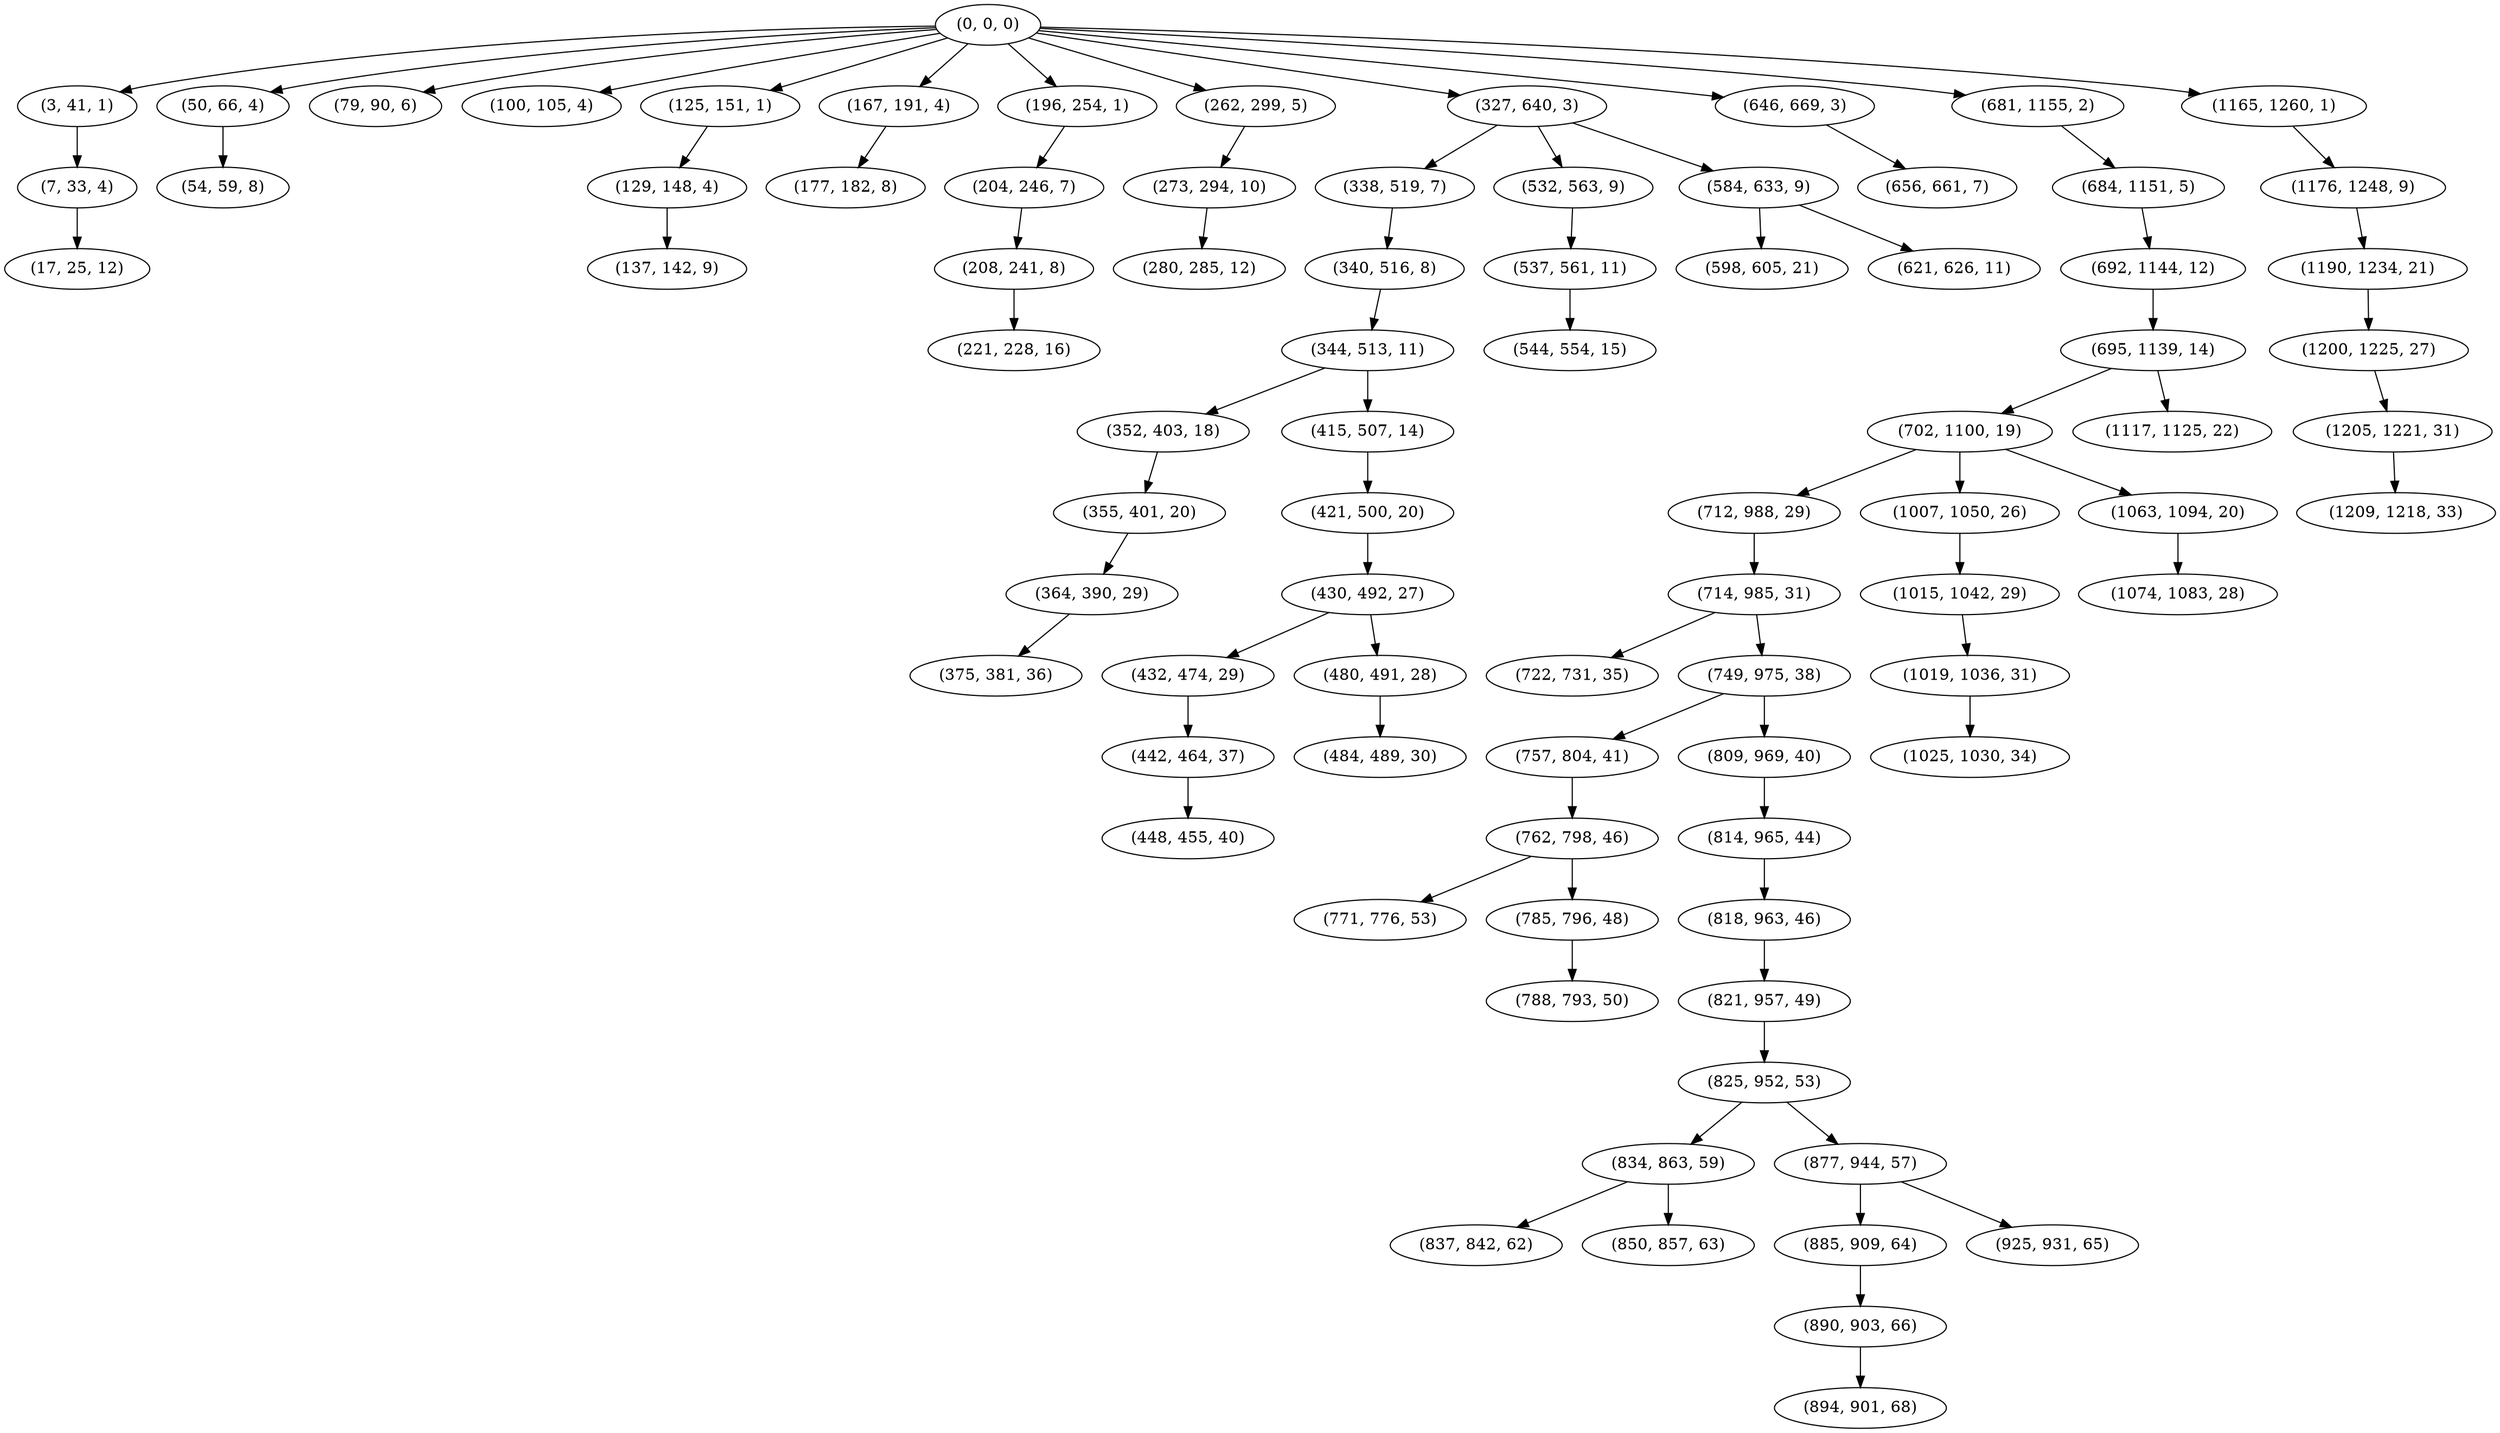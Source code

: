 digraph tree {
    "(0, 0, 0)";
    "(3, 41, 1)";
    "(7, 33, 4)";
    "(17, 25, 12)";
    "(50, 66, 4)";
    "(54, 59, 8)";
    "(79, 90, 6)";
    "(100, 105, 4)";
    "(125, 151, 1)";
    "(129, 148, 4)";
    "(137, 142, 9)";
    "(167, 191, 4)";
    "(177, 182, 8)";
    "(196, 254, 1)";
    "(204, 246, 7)";
    "(208, 241, 8)";
    "(221, 228, 16)";
    "(262, 299, 5)";
    "(273, 294, 10)";
    "(280, 285, 12)";
    "(327, 640, 3)";
    "(338, 519, 7)";
    "(340, 516, 8)";
    "(344, 513, 11)";
    "(352, 403, 18)";
    "(355, 401, 20)";
    "(364, 390, 29)";
    "(375, 381, 36)";
    "(415, 507, 14)";
    "(421, 500, 20)";
    "(430, 492, 27)";
    "(432, 474, 29)";
    "(442, 464, 37)";
    "(448, 455, 40)";
    "(480, 491, 28)";
    "(484, 489, 30)";
    "(532, 563, 9)";
    "(537, 561, 11)";
    "(544, 554, 15)";
    "(584, 633, 9)";
    "(598, 605, 21)";
    "(621, 626, 11)";
    "(646, 669, 3)";
    "(656, 661, 7)";
    "(681, 1155, 2)";
    "(684, 1151, 5)";
    "(692, 1144, 12)";
    "(695, 1139, 14)";
    "(702, 1100, 19)";
    "(712, 988, 29)";
    "(714, 985, 31)";
    "(722, 731, 35)";
    "(749, 975, 38)";
    "(757, 804, 41)";
    "(762, 798, 46)";
    "(771, 776, 53)";
    "(785, 796, 48)";
    "(788, 793, 50)";
    "(809, 969, 40)";
    "(814, 965, 44)";
    "(818, 963, 46)";
    "(821, 957, 49)";
    "(825, 952, 53)";
    "(834, 863, 59)";
    "(837, 842, 62)";
    "(850, 857, 63)";
    "(877, 944, 57)";
    "(885, 909, 64)";
    "(890, 903, 66)";
    "(894, 901, 68)";
    "(925, 931, 65)";
    "(1007, 1050, 26)";
    "(1015, 1042, 29)";
    "(1019, 1036, 31)";
    "(1025, 1030, 34)";
    "(1063, 1094, 20)";
    "(1074, 1083, 28)";
    "(1117, 1125, 22)";
    "(1165, 1260, 1)";
    "(1176, 1248, 9)";
    "(1190, 1234, 21)";
    "(1200, 1225, 27)";
    "(1205, 1221, 31)";
    "(1209, 1218, 33)";
    "(0, 0, 0)" -> "(3, 41, 1)";
    "(0, 0, 0)" -> "(50, 66, 4)";
    "(0, 0, 0)" -> "(79, 90, 6)";
    "(0, 0, 0)" -> "(100, 105, 4)";
    "(0, 0, 0)" -> "(125, 151, 1)";
    "(0, 0, 0)" -> "(167, 191, 4)";
    "(0, 0, 0)" -> "(196, 254, 1)";
    "(0, 0, 0)" -> "(262, 299, 5)";
    "(0, 0, 0)" -> "(327, 640, 3)";
    "(0, 0, 0)" -> "(646, 669, 3)";
    "(0, 0, 0)" -> "(681, 1155, 2)";
    "(0, 0, 0)" -> "(1165, 1260, 1)";
    "(3, 41, 1)" -> "(7, 33, 4)";
    "(7, 33, 4)" -> "(17, 25, 12)";
    "(50, 66, 4)" -> "(54, 59, 8)";
    "(125, 151, 1)" -> "(129, 148, 4)";
    "(129, 148, 4)" -> "(137, 142, 9)";
    "(167, 191, 4)" -> "(177, 182, 8)";
    "(196, 254, 1)" -> "(204, 246, 7)";
    "(204, 246, 7)" -> "(208, 241, 8)";
    "(208, 241, 8)" -> "(221, 228, 16)";
    "(262, 299, 5)" -> "(273, 294, 10)";
    "(273, 294, 10)" -> "(280, 285, 12)";
    "(327, 640, 3)" -> "(338, 519, 7)";
    "(327, 640, 3)" -> "(532, 563, 9)";
    "(327, 640, 3)" -> "(584, 633, 9)";
    "(338, 519, 7)" -> "(340, 516, 8)";
    "(340, 516, 8)" -> "(344, 513, 11)";
    "(344, 513, 11)" -> "(352, 403, 18)";
    "(344, 513, 11)" -> "(415, 507, 14)";
    "(352, 403, 18)" -> "(355, 401, 20)";
    "(355, 401, 20)" -> "(364, 390, 29)";
    "(364, 390, 29)" -> "(375, 381, 36)";
    "(415, 507, 14)" -> "(421, 500, 20)";
    "(421, 500, 20)" -> "(430, 492, 27)";
    "(430, 492, 27)" -> "(432, 474, 29)";
    "(430, 492, 27)" -> "(480, 491, 28)";
    "(432, 474, 29)" -> "(442, 464, 37)";
    "(442, 464, 37)" -> "(448, 455, 40)";
    "(480, 491, 28)" -> "(484, 489, 30)";
    "(532, 563, 9)" -> "(537, 561, 11)";
    "(537, 561, 11)" -> "(544, 554, 15)";
    "(584, 633, 9)" -> "(598, 605, 21)";
    "(584, 633, 9)" -> "(621, 626, 11)";
    "(646, 669, 3)" -> "(656, 661, 7)";
    "(681, 1155, 2)" -> "(684, 1151, 5)";
    "(684, 1151, 5)" -> "(692, 1144, 12)";
    "(692, 1144, 12)" -> "(695, 1139, 14)";
    "(695, 1139, 14)" -> "(702, 1100, 19)";
    "(695, 1139, 14)" -> "(1117, 1125, 22)";
    "(702, 1100, 19)" -> "(712, 988, 29)";
    "(702, 1100, 19)" -> "(1007, 1050, 26)";
    "(702, 1100, 19)" -> "(1063, 1094, 20)";
    "(712, 988, 29)" -> "(714, 985, 31)";
    "(714, 985, 31)" -> "(722, 731, 35)";
    "(714, 985, 31)" -> "(749, 975, 38)";
    "(749, 975, 38)" -> "(757, 804, 41)";
    "(749, 975, 38)" -> "(809, 969, 40)";
    "(757, 804, 41)" -> "(762, 798, 46)";
    "(762, 798, 46)" -> "(771, 776, 53)";
    "(762, 798, 46)" -> "(785, 796, 48)";
    "(785, 796, 48)" -> "(788, 793, 50)";
    "(809, 969, 40)" -> "(814, 965, 44)";
    "(814, 965, 44)" -> "(818, 963, 46)";
    "(818, 963, 46)" -> "(821, 957, 49)";
    "(821, 957, 49)" -> "(825, 952, 53)";
    "(825, 952, 53)" -> "(834, 863, 59)";
    "(825, 952, 53)" -> "(877, 944, 57)";
    "(834, 863, 59)" -> "(837, 842, 62)";
    "(834, 863, 59)" -> "(850, 857, 63)";
    "(877, 944, 57)" -> "(885, 909, 64)";
    "(877, 944, 57)" -> "(925, 931, 65)";
    "(885, 909, 64)" -> "(890, 903, 66)";
    "(890, 903, 66)" -> "(894, 901, 68)";
    "(1007, 1050, 26)" -> "(1015, 1042, 29)";
    "(1015, 1042, 29)" -> "(1019, 1036, 31)";
    "(1019, 1036, 31)" -> "(1025, 1030, 34)";
    "(1063, 1094, 20)" -> "(1074, 1083, 28)";
    "(1165, 1260, 1)" -> "(1176, 1248, 9)";
    "(1176, 1248, 9)" -> "(1190, 1234, 21)";
    "(1190, 1234, 21)" -> "(1200, 1225, 27)";
    "(1200, 1225, 27)" -> "(1205, 1221, 31)";
    "(1205, 1221, 31)" -> "(1209, 1218, 33)";
}
